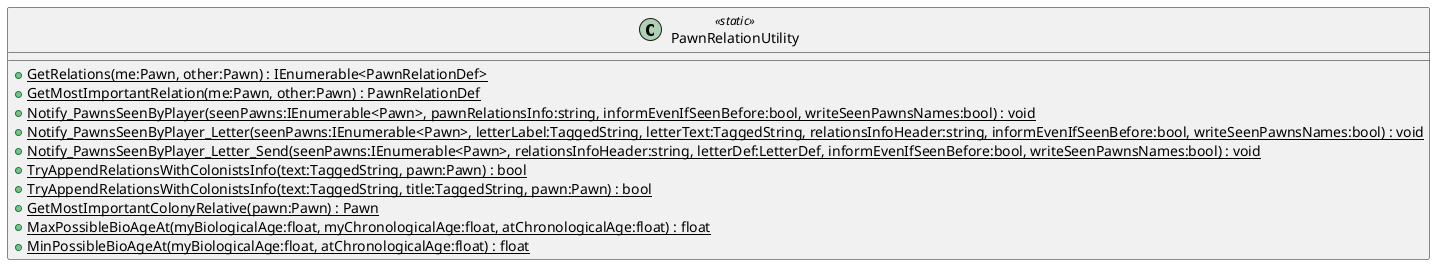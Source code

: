@startuml
class PawnRelationUtility <<static>> {
    + {static} GetRelations(me:Pawn, other:Pawn) : IEnumerable<PawnRelationDef>
    + {static} GetMostImportantRelation(me:Pawn, other:Pawn) : PawnRelationDef
    + {static} Notify_PawnsSeenByPlayer(seenPawns:IEnumerable<Pawn>, pawnRelationsInfo:string, informEvenIfSeenBefore:bool, writeSeenPawnsNames:bool) : void
    + {static} Notify_PawnsSeenByPlayer_Letter(seenPawns:IEnumerable<Pawn>, letterLabel:TaggedString, letterText:TaggedString, relationsInfoHeader:string, informEvenIfSeenBefore:bool, writeSeenPawnsNames:bool) : void
    + {static} Notify_PawnsSeenByPlayer_Letter_Send(seenPawns:IEnumerable<Pawn>, relationsInfoHeader:string, letterDef:LetterDef, informEvenIfSeenBefore:bool, writeSeenPawnsNames:bool) : void
    + {static} TryAppendRelationsWithColonistsInfo(text:TaggedString, pawn:Pawn) : bool
    + {static} TryAppendRelationsWithColonistsInfo(text:TaggedString, title:TaggedString, pawn:Pawn) : bool
    + {static} GetMostImportantColonyRelative(pawn:Pawn) : Pawn
    + {static} MaxPossibleBioAgeAt(myBiologicalAge:float, myChronologicalAge:float, atChronologicalAge:float) : float
    + {static} MinPossibleBioAgeAt(myBiologicalAge:float, atChronologicalAge:float) : float
}
@enduml

